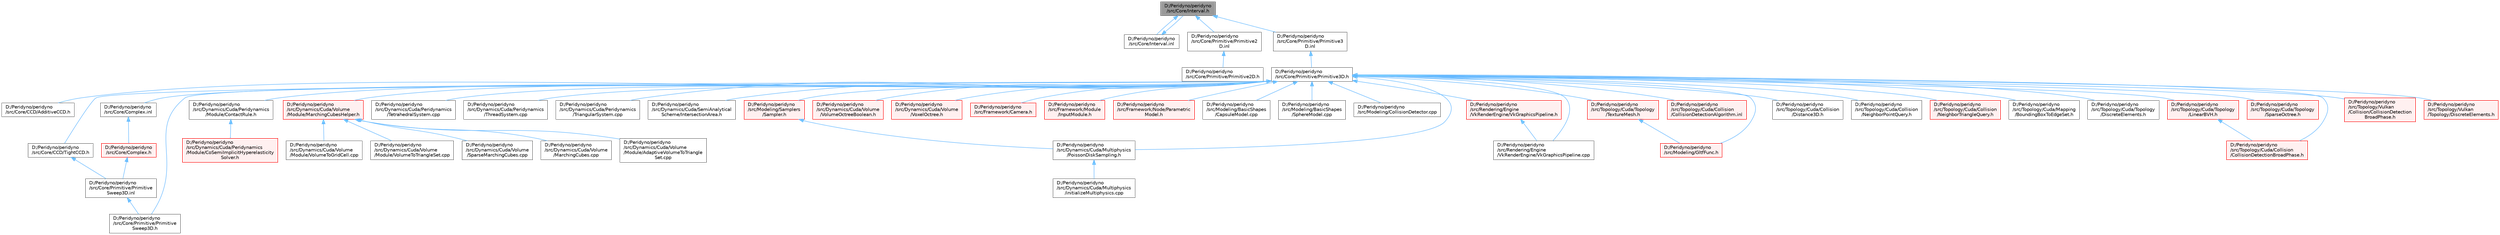 digraph "D:/Peridyno/peridyno/src/Core/Interval.h"
{
 // LATEX_PDF_SIZE
  bgcolor="transparent";
  edge [fontname=Helvetica,fontsize=10,labelfontname=Helvetica,labelfontsize=10];
  node [fontname=Helvetica,fontsize=10,shape=box,height=0.2,width=0.4];
  Node1 [id="Node000001",label="D:/Peridyno/peridyno\l/src/Core/Interval.h",height=0.2,width=0.4,color="gray40", fillcolor="grey60", style="filled", fontcolor="black",tooltip=" "];
  Node1 -> Node2 [id="edge1_Node000001_Node000002",dir="back",color="steelblue1",style="solid",tooltip=" "];
  Node2 [id="Node000002",label="D:/Peridyno/peridyno\l/src/Core/Interval.inl",height=0.2,width=0.4,color="grey40", fillcolor="white", style="filled",URL="$_interval_8inl.html",tooltip=" "];
  Node2 -> Node1 [id="edge2_Node000002_Node000001",dir="back",color="steelblue1",style="solid",tooltip=" "];
  Node1 -> Node3 [id="edge3_Node000001_Node000003",dir="back",color="steelblue1",style="solid",tooltip=" "];
  Node3 [id="Node000003",label="D:/Peridyno/peridyno\l/src/Core/Primitive/Primitive2\lD.inl",height=0.2,width=0.4,color="grey40", fillcolor="white", style="filled",URL="$_primitive2_d_8inl.html",tooltip=" "];
  Node3 -> Node4 [id="edge4_Node000003_Node000004",dir="back",color="steelblue1",style="solid",tooltip=" "];
  Node4 [id="Node000004",label="D:/Peridyno/peridyno\l/src/Core/Primitive/Primitive2D.h",height=0.2,width=0.4,color="grey40", fillcolor="white", style="filled",URL="$_primitive2_d_8h.html",tooltip=" "];
  Node1 -> Node5 [id="edge5_Node000001_Node000005",dir="back",color="steelblue1",style="solid",tooltip=" "];
  Node5 [id="Node000005",label="D:/Peridyno/peridyno\l/src/Core/Primitive/Primitive3\lD.inl",height=0.2,width=0.4,color="grey40", fillcolor="white", style="filled",URL="$_primitive3_d_8inl.html",tooltip=" "];
  Node5 -> Node6 [id="edge6_Node000005_Node000006",dir="back",color="steelblue1",style="solid",tooltip=" "];
  Node6 [id="Node000006",label="D:/Peridyno/peridyno\l/src/Core/Primitive/Primitive3D.h",height=0.2,width=0.4,color="grey40", fillcolor="white", style="filled",URL="$_primitive3_d_8h.html",tooltip=" "];
  Node6 -> Node7 [id="edge7_Node000006_Node000007",dir="back",color="steelblue1",style="solid",tooltip=" "];
  Node7 [id="Node000007",label="D:/Peridyno/peridyno\l/src/Core/CCD/AdditiveCCD.h",height=0.2,width=0.4,color="grey40", fillcolor="white", style="filled",URL="$_additive_c_c_d_8h.html",tooltip=" "];
  Node6 -> Node8 [id="edge8_Node000006_Node000008",dir="back",color="steelblue1",style="solid",tooltip=" "];
  Node8 [id="Node000008",label="D:/Peridyno/peridyno\l/src/Core/CCD/TightCCD.h",height=0.2,width=0.4,color="grey40", fillcolor="white", style="filled",URL="$_tight_c_c_d_8h.html",tooltip=" "];
  Node8 -> Node9 [id="edge9_Node000008_Node000009",dir="back",color="steelblue1",style="solid",tooltip=" "];
  Node9 [id="Node000009",label="D:/Peridyno/peridyno\l/src/Core/Primitive/Primitive\lSweep3D.inl",height=0.2,width=0.4,color="grey40", fillcolor="white", style="filled",URL="$_primitive_sweep3_d_8inl.html",tooltip=" "];
  Node9 -> Node10 [id="edge10_Node000009_Node000010",dir="back",color="steelblue1",style="solid",tooltip=" "];
  Node10 [id="Node000010",label="D:/Peridyno/peridyno\l/src/Core/Primitive/Primitive\lSweep3D.h",height=0.2,width=0.4,color="grey40", fillcolor="white", style="filled",URL="$_primitive_sweep3_d_8h.html",tooltip="This class is implemented for continuous collision detection."];
  Node6 -> Node11 [id="edge11_Node000006_Node000011",dir="back",color="steelblue1",style="solid",tooltip=" "];
  Node11 [id="Node000011",label="D:/Peridyno/peridyno\l/src/Core/Complex.inl",height=0.2,width=0.4,color="grey40", fillcolor="white", style="filled",URL="$_complex_8inl.html",tooltip=" "];
  Node11 -> Node12 [id="edge12_Node000011_Node000012",dir="back",color="steelblue1",style="solid",tooltip=" "];
  Node12 [id="Node000012",label="D:/Peridyno/peridyno\l/src/Core/Complex.h",height=0.2,width=0.4,color="red", fillcolor="#FFF0F0", style="filled",URL="$_complex_8h.html",tooltip=" "];
  Node12 -> Node9 [id="edge13_Node000012_Node000009",dir="back",color="steelblue1",style="solid",tooltip=" "];
  Node6 -> Node10 [id="edge14_Node000006_Node000010",dir="back",color="steelblue1",style="solid",tooltip=" "];
  Node6 -> Node20 [id="edge15_Node000006_Node000020",dir="back",color="steelblue1",style="solid",tooltip=" "];
  Node20 [id="Node000020",label="D:/Peridyno/peridyno\l/src/Dynamics/Cuda/Multiphysics\l/PoissonDiskSampling.h",height=0.2,width=0.4,color="grey40", fillcolor="white", style="filled",URL="$_poisson_disk_sampling_8h.html",tooltip=" "];
  Node20 -> Node21 [id="edge16_Node000020_Node000021",dir="back",color="steelblue1",style="solid",tooltip=" "];
  Node21 [id="Node000021",label="D:/Peridyno/peridyno\l/src/Dynamics/Cuda/Multiphysics\l/initializeMultiphysics.cpp",height=0.2,width=0.4,color="grey40", fillcolor="white", style="filled",URL="$initialize_multiphysics_8cpp.html",tooltip=" "];
  Node6 -> Node22 [id="edge17_Node000006_Node000022",dir="back",color="steelblue1",style="solid",tooltip=" "];
  Node22 [id="Node000022",label="D:/Peridyno/peridyno\l/src/Dynamics/Cuda/Peridynamics\l/Module/ContactRule.h",height=0.2,width=0.4,color="grey40", fillcolor="white", style="filled",URL="$_contact_rule_8h.html",tooltip=" "];
  Node22 -> Node23 [id="edge18_Node000022_Node000023",dir="back",color="steelblue1",style="solid",tooltip=" "];
  Node23 [id="Node000023",label="D:/Peridyno/peridyno\l/src/Dynamics/Cuda/Peridynamics\l/Module/CoSemiImplicitHyperelasticity\lSolver.h",height=0.2,width=0.4,color="red", fillcolor="#FFF0F0", style="filled",URL="$_co_semi_implicit_hyperelasticity_solver_8h.html",tooltip=" "];
  Node6 -> Node25 [id="edge19_Node000006_Node000025",dir="back",color="steelblue1",style="solid",tooltip=" "];
  Node25 [id="Node000025",label="D:/Peridyno/peridyno\l/src/Dynamics/Cuda/Peridynamics\l/TetrahedralSystem.cpp",height=0.2,width=0.4,color="grey40", fillcolor="white", style="filled",URL="$_tetrahedral_system_8cpp.html",tooltip=" "];
  Node6 -> Node26 [id="edge20_Node000006_Node000026",dir="back",color="steelblue1",style="solid",tooltip=" "];
  Node26 [id="Node000026",label="D:/Peridyno/peridyno\l/src/Dynamics/Cuda/Peridynamics\l/ThreadSystem.cpp",height=0.2,width=0.4,color="grey40", fillcolor="white", style="filled",URL="$_thread_system_8cpp.html",tooltip=" "];
  Node6 -> Node27 [id="edge21_Node000006_Node000027",dir="back",color="steelblue1",style="solid",tooltip=" "];
  Node27 [id="Node000027",label="D:/Peridyno/peridyno\l/src/Dynamics/Cuda/Peridynamics\l/TriangularSystem.cpp",height=0.2,width=0.4,color="grey40", fillcolor="white", style="filled",URL="$_triangular_system_8cpp.html",tooltip=" "];
  Node6 -> Node28 [id="edge22_Node000006_Node000028",dir="back",color="steelblue1",style="solid",tooltip=" "];
  Node28 [id="Node000028",label="D:/Peridyno/peridyno\l/src/Dynamics/Cuda/SemiAnalytical\lScheme/IntersectionArea.h",height=0.2,width=0.4,color="grey40", fillcolor="white", style="filled",URL="$_intersection_area_8h.html",tooltip=" "];
  Node6 -> Node29 [id="edge23_Node000006_Node000029",dir="back",color="steelblue1",style="solid",tooltip=" "];
  Node29 [id="Node000029",label="D:/Peridyno/peridyno\l/src/Dynamics/Cuda/Volume\l/Module/MarchingCubesHelper.h",height=0.2,width=0.4,color="red", fillcolor="#FFF0F0", style="filled",URL="$_marching_cubes_helper_8h.html",tooltip=" "];
  Node29 -> Node30 [id="edge24_Node000029_Node000030",dir="back",color="steelblue1",style="solid",tooltip=" "];
  Node30 [id="Node000030",label="D:/Peridyno/peridyno\l/src/Dynamics/Cuda/Volume\l/MarchingCubes.cpp",height=0.2,width=0.4,color="grey40", fillcolor="white", style="filled",URL="$_marching_cubes_8cpp.html",tooltip=" "];
  Node29 -> Node31 [id="edge25_Node000029_Node000031",dir="back",color="steelblue1",style="solid",tooltip=" "];
  Node31 [id="Node000031",label="D:/Peridyno/peridyno\l/src/Dynamics/Cuda/Volume\l/Module/AdaptiveVolumeToTriangle\lSet.cpp",height=0.2,width=0.4,color="grey40", fillcolor="white", style="filled",URL="$_adaptive_volume_to_triangle_set_8cpp.html",tooltip=" "];
  Node29 -> Node32 [id="edge26_Node000029_Node000032",dir="back",color="steelblue1",style="solid",tooltip=" "];
  Node32 [id="Node000032",label="D:/Peridyno/peridyno\l/src/Dynamics/Cuda/Volume\l/Module/VolumeToGridCell.cpp",height=0.2,width=0.4,color="grey40", fillcolor="white", style="filled",URL="$_volume_to_grid_cell_8cpp.html",tooltip=" "];
  Node29 -> Node33 [id="edge27_Node000029_Node000033",dir="back",color="steelblue1",style="solid",tooltip=" "];
  Node33 [id="Node000033",label="D:/Peridyno/peridyno\l/src/Dynamics/Cuda/Volume\l/Module/VolumeToTriangleSet.cpp",height=0.2,width=0.4,color="grey40", fillcolor="white", style="filled",URL="$_volume_to_triangle_set_8cpp.html",tooltip=" "];
  Node29 -> Node34 [id="edge28_Node000029_Node000034",dir="back",color="steelblue1",style="solid",tooltip=" "];
  Node34 [id="Node000034",label="D:/Peridyno/peridyno\l/src/Dynamics/Cuda/Volume\l/SparseMarchingCubes.cpp",height=0.2,width=0.4,color="grey40", fillcolor="white", style="filled",URL="$_sparse_marching_cubes_8cpp.html",tooltip=" "];
  Node6 -> Node37 [id="edge29_Node000006_Node000037",dir="back",color="steelblue1",style="solid",tooltip=" "];
  Node37 [id="Node000037",label="D:/Peridyno/peridyno\l/src/Dynamics/Cuda/Volume\l/VolumeOctreeBoolean.h",height=0.2,width=0.4,color="red", fillcolor="#FFF0F0", style="filled",URL="$_volume_octree_boolean_8h.html",tooltip=" "];
  Node6 -> Node39 [id="edge30_Node000006_Node000039",dir="back",color="steelblue1",style="solid",tooltip=" "];
  Node39 [id="Node000039",label="D:/Peridyno/peridyno\l/src/Dynamics/Cuda/Volume\l/VoxelOctree.h",height=0.2,width=0.4,color="red", fillcolor="#FFF0F0", style="filled",URL="$_voxel_octree_8h.html",tooltip=" "];
  Node6 -> Node51 [id="edge31_Node000006_Node000051",dir="back",color="steelblue1",style="solid",tooltip=" "];
  Node51 [id="Node000051",label="D:/Peridyno/peridyno\l/src/Framework/Camera.h",height=0.2,width=0.4,color="red", fillcolor="#FFF0F0", style="filled",URL="$_framework_2_camera_8h.html",tooltip=" "];
  Node6 -> Node53 [id="edge32_Node000006_Node000053",dir="back",color="steelblue1",style="solid",tooltip=" "];
  Node53 [id="Node000053",label="D:/Peridyno/peridyno\l/src/Framework/Module\l/InputModule.h",height=0.2,width=0.4,color="red", fillcolor="#FFF0F0", style="filled",URL="$_input_module_8h.html",tooltip=" "];
  Node6 -> Node158 [id="edge33_Node000006_Node000158",dir="back",color="steelblue1",style="solid",tooltip=" "];
  Node158 [id="Node000158",label="D:/Peridyno/peridyno\l/src/Framework/Node/Parametric\lModel.h",height=0.2,width=0.4,color="red", fillcolor="#FFF0F0", style="filled",URL="$_parametric_model_8h.html",tooltip=" "];
  Node6 -> Node203 [id="edge34_Node000006_Node000203",dir="back",color="steelblue1",style="solid",tooltip=" "];
  Node203 [id="Node000203",label="D:/Peridyno/peridyno\l/src/Modeling/BasicShapes\l/CapsuleModel.cpp",height=0.2,width=0.4,color="grey40", fillcolor="white", style="filled",URL="$_capsule_model_8cpp.html",tooltip=" "];
  Node6 -> Node215 [id="edge35_Node000006_Node000215",dir="back",color="steelblue1",style="solid",tooltip=" "];
  Node215 [id="Node000215",label="D:/Peridyno/peridyno\l/src/Modeling/BasicShapes\l/SphereModel.cpp",height=0.2,width=0.4,color="grey40", fillcolor="white", style="filled",URL="$_sphere_model_8cpp.html",tooltip=" "];
  Node6 -> Node204 [id="edge36_Node000006_Node000204",dir="back",color="steelblue1",style="solid",tooltip=" "];
  Node204 [id="Node000204",label="D:/Peridyno/peridyno\l/src/Modeling/CollisionDetector.cpp",height=0.2,width=0.4,color="grey40", fillcolor="white", style="filled",URL="$_collision_detector_8cpp.html",tooltip=" "];
  Node6 -> Node235 [id="edge37_Node000006_Node000235",dir="back",color="steelblue1",style="solid",tooltip=" "];
  Node235 [id="Node000235",label="D:/Peridyno/peridyno\l/src/Modeling/GltfFunc.h",height=0.2,width=0.4,color="red", fillcolor="#FFF0F0", style="filled",URL="$_gltf_func_8h.html",tooltip=" "];
  Node6 -> Node236 [id="edge38_Node000006_Node000236",dir="back",color="steelblue1",style="solid",tooltip=" "];
  Node236 [id="Node000236",label="D:/Peridyno/peridyno\l/src/Modeling/Samplers\l/Sampler.h",height=0.2,width=0.4,color="red", fillcolor="#FFF0F0", style="filled",URL="$_sampler_8h.html",tooltip=" "];
  Node236 -> Node20 [id="edge39_Node000236_Node000020",dir="back",color="steelblue1",style="solid",tooltip=" "];
  Node6 -> Node239 [id="edge40_Node000006_Node000239",dir="back",color="steelblue1",style="solid",tooltip=" "];
  Node239 [id="Node000239",label="D:/Peridyno/peridyno\l/src/Rendering/Engine\l/VkRenderEngine/VkGraphicsPipeline.cpp",height=0.2,width=0.4,color="grey40", fillcolor="white", style="filled",URL="$_vk_graphics_pipeline_8cpp.html",tooltip=" "];
  Node6 -> Node240 [id="edge41_Node000006_Node000240",dir="back",color="steelblue1",style="solid",tooltip=" "];
  Node240 [id="Node000240",label="D:/Peridyno/peridyno\l/src/Rendering/Engine\l/VkRenderEngine/VkGraphicsPipeline.h",height=0.2,width=0.4,color="red", fillcolor="#FFF0F0", style="filled",URL="$_vk_graphics_pipeline_8h.html",tooltip=" "];
  Node240 -> Node239 [id="edge42_Node000240_Node000239",dir="back",color="steelblue1",style="solid",tooltip=" "];
  Node6 -> Node245 [id="edge43_Node000006_Node000245",dir="back",color="steelblue1",style="solid",tooltip=" "];
  Node245 [id="Node000245",label="D:/Peridyno/peridyno\l/src/Topology/Cuda/Collision\l/CollisionDetectionAlgorithm.inl",height=0.2,width=0.4,color="red", fillcolor="#FFF0F0", style="filled",URL="$_collision_detection_algorithm_8inl.html",tooltip=" "];
  Node6 -> Node247 [id="edge44_Node000006_Node000247",dir="back",color="steelblue1",style="solid",tooltip=" "];
  Node247 [id="Node000247",label="D:/Peridyno/peridyno\l/src/Topology/Cuda/Collision\l/CollisionDetectionBroadPhase.h",height=0.2,width=0.4,color="red", fillcolor="#FFF0F0", style="filled",URL="$_cuda_2_collision_2_collision_detection_broad_phase_8h.html",tooltip=" "];
  Node6 -> Node249 [id="edge45_Node000006_Node000249",dir="back",color="steelblue1",style="solid",tooltip=" "];
  Node249 [id="Node000249",label="D:/Peridyno/peridyno\l/src/Topology/Cuda/Collision\l/Distance3D.h",height=0.2,width=0.4,color="grey40", fillcolor="white", style="filled",URL="$_distance3_d_8h.html",tooltip=" "];
  Node6 -> Node250 [id="edge46_Node000006_Node000250",dir="back",color="steelblue1",style="solid",tooltip=" "];
  Node250 [id="Node000250",label="D:/Peridyno/peridyno\l/src/Topology/Cuda/Collision\l/NeighborPointQuery.h",height=0.2,width=0.4,color="grey40", fillcolor="white", style="filled",URL="$_topology_2_cuda_2_collision_2_neighbor_point_query_8h.html",tooltip=" "];
  Node6 -> Node251 [id="edge47_Node000006_Node000251",dir="back",color="steelblue1",style="solid",tooltip=" "];
  Node251 [id="Node000251",label="D:/Peridyno/peridyno\l/src/Topology/Cuda/Collision\l/NeighborTriangleQuery.h",height=0.2,width=0.4,color="red", fillcolor="#FFF0F0", style="filled",URL="$_neighbor_triangle_query_8h.html",tooltip=" "];
  Node6 -> Node257 [id="edge48_Node000006_Node000257",dir="back",color="steelblue1",style="solid",tooltip=" "];
  Node257 [id="Node000257",label="D:/Peridyno/peridyno\l/src/Topology/Cuda/Mapping\l/BoundingBoxToEdgeSet.h",height=0.2,width=0.4,color="grey40", fillcolor="white", style="filled",URL="$_bounding_box_to_edge_set_8h.html",tooltip=" "];
  Node6 -> Node258 [id="edge49_Node000006_Node000258",dir="back",color="steelblue1",style="solid",tooltip=" "];
  Node258 [id="Node000258",label="D:/Peridyno/peridyno\l/src/Topology/Cuda/Topology\l/DiscreteElements.h",height=0.2,width=0.4,color="grey40", fillcolor="white", style="filled",URL="$_cuda_2_topology_2_discrete_elements_8h.html",tooltip=" "];
  Node6 -> Node259 [id="edge50_Node000006_Node000259",dir="back",color="steelblue1",style="solid",tooltip=" "];
  Node259 [id="Node000259",label="D:/Peridyno/peridyno\l/src/Topology/Cuda/Topology\l/LinearBVH.h",height=0.2,width=0.4,color="red", fillcolor="#FFF0F0", style="filled",URL="$_linear_b_v_h_8h.html",tooltip=" "];
  Node259 -> Node247 [id="edge51_Node000259_Node000247",dir="back",color="steelblue1",style="solid",tooltip=" "];
  Node6 -> Node260 [id="edge52_Node000006_Node000260",dir="back",color="steelblue1",style="solid",tooltip=" "];
  Node260 [id="Node000260",label="D:/Peridyno/peridyno\l/src/Topology/Cuda/Topology\l/SparseOctree.h",height=0.2,width=0.4,color="red", fillcolor="#FFF0F0", style="filled",URL="$_sparse_octree_8h.html",tooltip=" "];
  Node6 -> Node263 [id="edge53_Node000006_Node000263",dir="back",color="steelblue1",style="solid",tooltip=" "];
  Node263 [id="Node000263",label="D:/Peridyno/peridyno\l/src/Topology/Cuda/Topology\l/TextureMesh.h",height=0.2,width=0.4,color="red", fillcolor="#FFF0F0", style="filled",URL="$_texture_mesh_8h.html",tooltip=" "];
  Node263 -> Node235 [id="edge54_Node000263_Node000235",dir="back",color="steelblue1",style="solid",tooltip=" "];
  Node6 -> Node282 [id="edge55_Node000006_Node000282",dir="back",color="steelblue1",style="solid",tooltip=" "];
  Node282 [id="Node000282",label="D:/Peridyno/peridyno\l/src/Topology/Vulkan\l/Collision/CollisionDetection\lBroadPhase.h",height=0.2,width=0.4,color="red", fillcolor="#FFF0F0", style="filled",URL="$_vulkan_2_collision_2_collision_detection_broad_phase_8h.html",tooltip=" "];
  Node6 -> Node284 [id="edge56_Node000006_Node000284",dir="back",color="steelblue1",style="solid",tooltip=" "];
  Node284 [id="Node000284",label="D:/Peridyno/peridyno\l/src/Topology/Vulkan\l/Topology/DiscreteElements.h",height=0.2,width=0.4,color="red", fillcolor="#FFF0F0", style="filled",URL="$_vulkan_2_topology_2_discrete_elements_8h.html",tooltip=" "];
}
